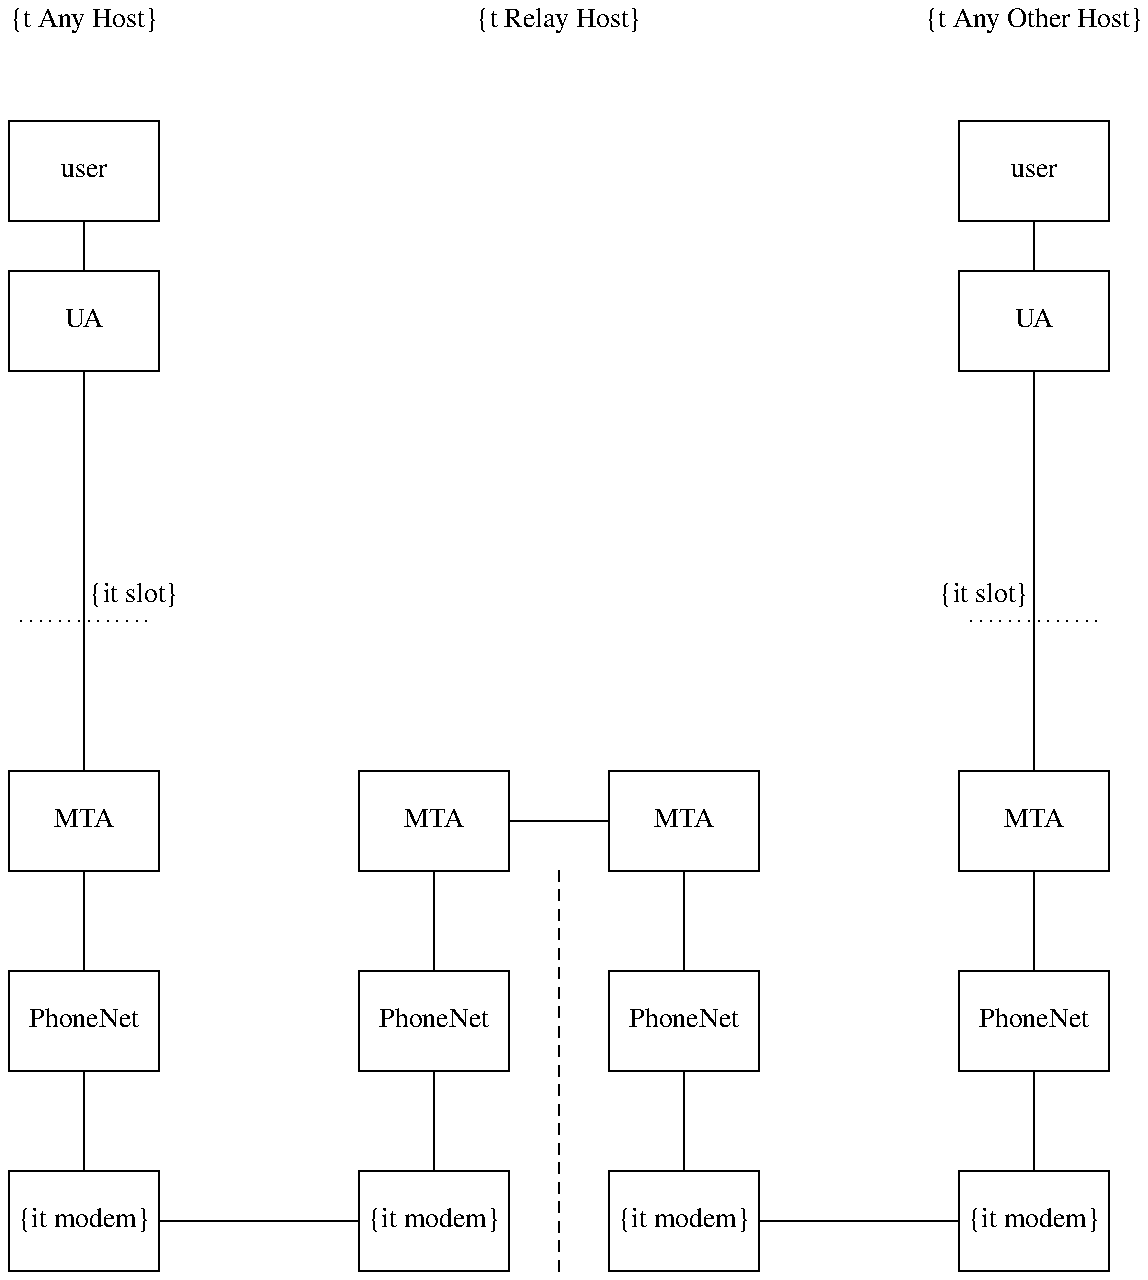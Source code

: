 .PS
B1: box "user"
B2: box "UA" with .n at (B1.s.x, B1.s.y-(lineht/2))
B3: box "MTA" with .n at (B2.s.x, B2.s.y-(lineht*4))
B4: box "PhoneNet" with .n at (B3.s.x, B3.s.y-lineht)
B5: box "{\it modem}" with .n at (B4.s.x, B4.s.y-lineht)
B6: box "{\it modem}" with .w at (B5.e.x+(linewid*2), B5.e.y)
B7: box "PhoneNet" with .s at (B6.n.x, B4.s.y)
B8: box "MTA" with .s at (B7.n.x, B3.s.y)
B9: box "MTA" with .w at (B8.e.x+linewid, B8.e.y)
B10: box "PhoneNet" with .n at (B9.n.x, B7.n.y)
B11: box "{\it modem}" with .s at (B10.s.x, B6.s.y)
B12: box "{\it modem}" with .w at (B11.e.x+(linewid*2), B11.e.y)
B13: box "PhoneNet" with .s at (B12.s.x, B10.s.y)
B14: box "MTA" with .s at (B13.n.x, B3.s.y)
B15: box "UA" with .s at (B14.n.x, B2.s.y)
B16: box "user" with .s at (B15.n.x, B1.s.y)
line from B1.s to B2.n
line from B2.s to B3.n
line from B3.s to B4.n
line from B4.s to B5.n
line from B5.e to B6.w
line from B6.n to B7.s
line from B7.n to B8.s
line from B8.e to B9.w
line from B9.s to B10.n
line from B10.s to B11.n
line from B11.e to B12.w
line from B12.n to B13.s
line from B13.n to B14.s
line from B14.n to B15.s
line from B15.n to B16.s
line dashed from (B8.e.x+(linewid/2), B8.e.y-(lineht/2)) to \
	(B8.e.x+(linewid/2), B6.s.y)
line dotted from (B2.sw.x+(linewid/8), B3.n.y+(lineht*1.5)) to \
	(B2.se.x-(linewid/8), B3.n.y+(lineht*1.5))
line dotted from (B15.sw.x+(linewid/8), B3.n.y+(lineht*1.5)) to \
	(B15.se.x-(linewid/8), B3.n.y+(lineht*1.5))
move to (B1.n.x, B1.n.y+lineht); "{\tt Any Host}"
move to (B16.n.x, B1.n.y+lineht); "{\tt Any Other Host}"
move to (B8.e.x+(linewid/2), B1.n.y+lineht); "{\tt Relay Host}"
move to (B2.s.x+(linewid/2), B3.n.y+(lineht*1.75)); "{\it slot}"
move to (B15.s.x-(linewid/2), B3.n.y+(lineht*1.75)); "{\it slot}"
.PE
